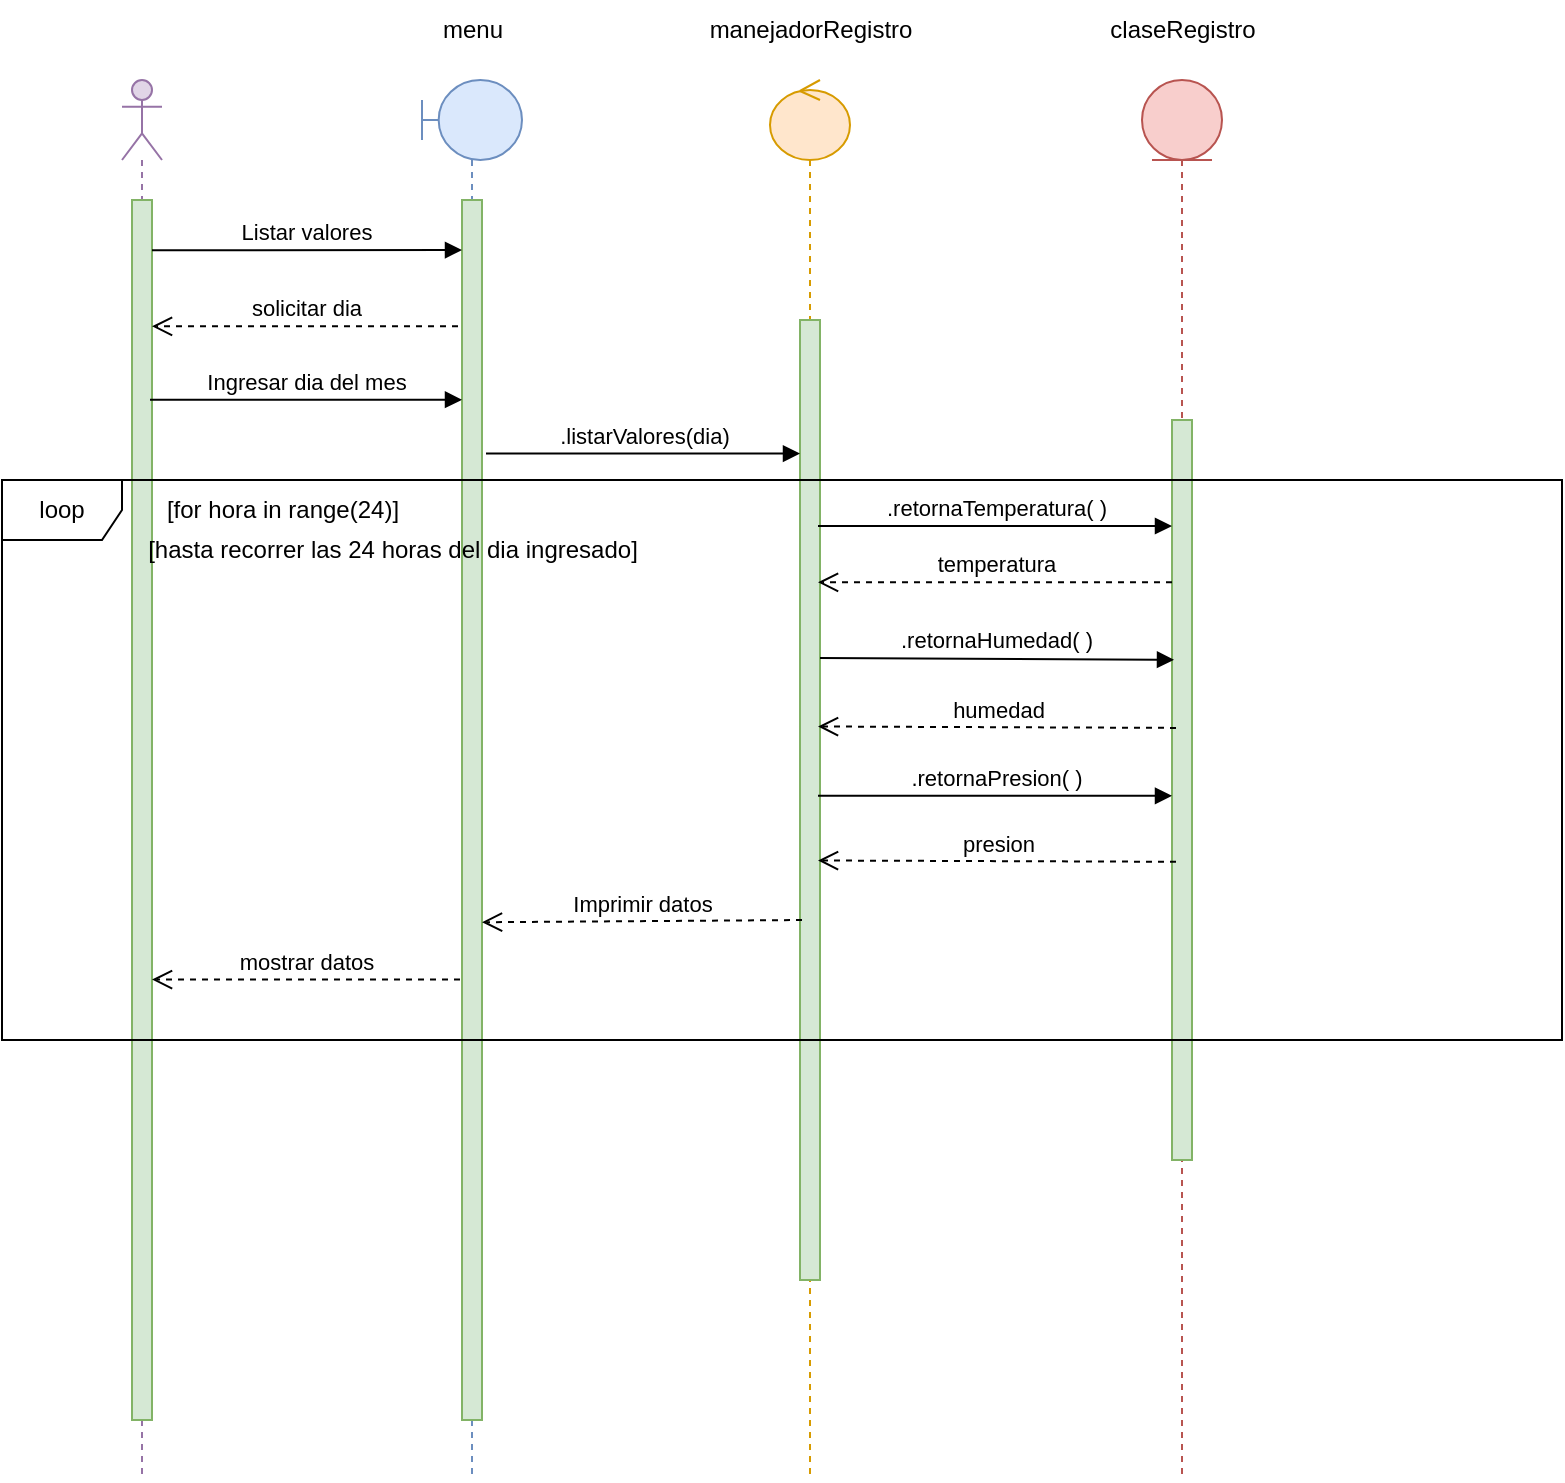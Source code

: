 <mxfile version="20.8.16" type="device"><diagram name="Página-1" id="hiZZIYI8mh142RxsT7TR"><mxGraphModel dx="1114" dy="656" grid="1" gridSize="10" guides="1" tooltips="1" connect="1" arrows="1" fold="1" page="1" pageScale="1" pageWidth="827" pageHeight="1169" math="0" shadow="0"><root><mxCell id="0"/><mxCell id="1" parent="0"/><mxCell id="cb84ljpCvu3Gq53ZetNO-1" value="" style="shape=umlLifeline;participant=umlActor;perimeter=lifelinePerimeter;whiteSpace=wrap;html=1;container=1;collapsible=0;recursiveResize=0;verticalAlign=top;spacingTop=36;outlineConnect=0;fillColor=#e1d5e7;strokeColor=#9673a6;" vertex="1" parent="1"><mxGeometry x="70" y="230" width="20" height="700" as="geometry"/></mxCell><mxCell id="cb84ljpCvu3Gq53ZetNO-5" value="" style="html=1;points=[];perimeter=orthogonalPerimeter;fillColor=#d5e8d4;strokeColor=#82b366;" vertex="1" parent="cb84ljpCvu3Gq53ZetNO-1"><mxGeometry x="5" y="60" width="10" height="610" as="geometry"/></mxCell><mxCell id="cb84ljpCvu3Gq53ZetNO-2" value="" style="shape=umlLifeline;participant=umlBoundary;perimeter=lifelinePerimeter;whiteSpace=wrap;html=1;container=1;collapsible=0;recursiveResize=0;verticalAlign=top;spacingTop=36;outlineConnect=0;fillColor=#dae8fc;strokeColor=#6c8ebf;" vertex="1" parent="1"><mxGeometry x="220" y="230" width="50" height="700" as="geometry"/></mxCell><mxCell id="cb84ljpCvu3Gq53ZetNO-6" value="" style="html=1;points=[];perimeter=orthogonalPerimeter;fillColor=#d5e8d4;strokeColor=#82b366;" vertex="1" parent="cb84ljpCvu3Gq53ZetNO-2"><mxGeometry x="20" y="60" width="10" height="610" as="geometry"/></mxCell><mxCell id="cb84ljpCvu3Gq53ZetNO-3" value="" style="shape=umlLifeline;participant=umlControl;perimeter=lifelinePerimeter;whiteSpace=wrap;html=1;container=1;collapsible=0;recursiveResize=0;verticalAlign=top;spacingTop=36;outlineConnect=0;fillColor=#ffe6cc;strokeColor=#d79b00;" vertex="1" parent="1"><mxGeometry x="394" y="230" width="40" height="700" as="geometry"/></mxCell><mxCell id="cb84ljpCvu3Gq53ZetNO-15" value="" style="html=1;points=[];perimeter=orthogonalPerimeter;fillColor=#d5e8d4;strokeColor=#82b366;" vertex="1" parent="cb84ljpCvu3Gq53ZetNO-3"><mxGeometry x="15" y="120" width="10" height="480" as="geometry"/></mxCell><mxCell id="cb84ljpCvu3Gq53ZetNO-4" value="" style="shape=umlLifeline;participant=umlEntity;perimeter=lifelinePerimeter;whiteSpace=wrap;html=1;container=1;collapsible=0;recursiveResize=0;verticalAlign=top;spacingTop=36;outlineConnect=0;fillColor=#f8cecc;strokeColor=#b85450;" vertex="1" parent="1"><mxGeometry x="580" y="230" width="40" height="700" as="geometry"/></mxCell><mxCell id="cb84ljpCvu3Gq53ZetNO-17" value="" style="html=1;points=[];perimeter=orthogonalPerimeter;fillColor=#d5e8d4;strokeColor=#82b366;" vertex="1" parent="cb84ljpCvu3Gq53ZetNO-4"><mxGeometry x="15" y="170" width="10" height="370" as="geometry"/></mxCell><mxCell id="cb84ljpCvu3Gq53ZetNO-7" value="menu" style="text;html=1;align=center;verticalAlign=middle;resizable=0;points=[];autosize=1;strokeColor=none;fillColor=none;" vertex="1" parent="1"><mxGeometry x="220" y="190" width="50" height="30" as="geometry"/></mxCell><mxCell id="cb84ljpCvu3Gq53ZetNO-8" value="manejadorRegistro" style="text;html=1;align=center;verticalAlign=middle;resizable=0;points=[];autosize=1;strokeColor=none;fillColor=none;" vertex="1" parent="1"><mxGeometry x="354" y="190" width="120" height="30" as="geometry"/></mxCell><mxCell id="cb84ljpCvu3Gq53ZetNO-9" value="claseRegistro" style="text;html=1;align=center;verticalAlign=middle;resizable=0;points=[];autosize=1;strokeColor=none;fillColor=none;" vertex="1" parent="1"><mxGeometry x="550" y="190" width="100" height="30" as="geometry"/></mxCell><mxCell id="cb84ljpCvu3Gq53ZetNO-10" value="Listar valores" style="html=1;verticalAlign=bottom;endArrow=block;rounded=0;exitX=1;exitY=0.051;exitDx=0;exitDy=0;exitPerimeter=0;" edge="1" parent="1"><mxGeometry width="80" relative="1" as="geometry"><mxPoint x="85" y="315.11" as="sourcePoint"/><mxPoint x="240" y="315" as="targetPoint"/></mxGeometry></mxCell><mxCell id="cb84ljpCvu3Gq53ZetNO-11" value="solicitar dia" style="html=1;verticalAlign=bottom;endArrow=open;dashed=1;endSize=8;rounded=0;exitX=-0.2;exitY=0.115;exitDx=0;exitDy=0;exitPerimeter=0;" edge="1" parent="1"><mxGeometry relative="1" as="geometry"><mxPoint x="238" y="353.15" as="sourcePoint"/><mxPoint x="85" y="353.15" as="targetPoint"/></mxGeometry></mxCell><mxCell id="cb84ljpCvu3Gq53ZetNO-14" value="Ingresar dia del mes" style="html=1;verticalAlign=bottom;endArrow=block;rounded=0;exitX=0.9;exitY=0.167;exitDx=0;exitDy=0;exitPerimeter=0;" edge="1" parent="1"><mxGeometry width="80" relative="1" as="geometry"><mxPoint x="84" y="389.87" as="sourcePoint"/><mxPoint x="240" y="389.87" as="targetPoint"/></mxGeometry></mxCell><mxCell id="cb84ljpCvu3Gq53ZetNO-16" value=".listarValores(dia)" style="html=1;verticalAlign=bottom;endArrow=block;rounded=0;exitX=1.2;exitY=0.216;exitDx=0;exitDy=0;exitPerimeter=0;" edge="1" parent="1"><mxGeometry width="80" relative="1" as="geometry"><mxPoint x="252" y="416.76" as="sourcePoint"/><mxPoint x="409" y="416.76" as="targetPoint"/></mxGeometry></mxCell><mxCell id="cb84ljpCvu3Gq53ZetNO-18" value="loop" style="shape=umlFrame;whiteSpace=wrap;html=1;" vertex="1" parent="1"><mxGeometry x="10" y="430" width="780" height="280" as="geometry"/></mxCell><mxCell id="cb84ljpCvu3Gq53ZetNO-19" value="temperatura" style="html=1;verticalAlign=bottom;endArrow=open;dashed=1;endSize=8;rounded=0;entryX=0.9;entryY=0.292;entryDx=0;entryDy=0;entryPerimeter=0;" edge="1" parent="1"><mxGeometry relative="1" as="geometry"><mxPoint x="595" y="481.16" as="sourcePoint"/><mxPoint x="418" y="481.16" as="targetPoint"/></mxGeometry></mxCell><mxCell id="cb84ljpCvu3Gq53ZetNO-20" value=".retornaTemperatura( )" style="html=1;verticalAlign=bottom;endArrow=block;rounded=0;exitX=0.9;exitY=0.25;exitDx=0;exitDy=0;exitPerimeter=0;" edge="1" parent="1"><mxGeometry x="0.006" width="80" relative="1" as="geometry"><mxPoint x="418" y="453" as="sourcePoint"/><mxPoint x="595" y="453" as="targetPoint"/><mxPoint as="offset"/></mxGeometry></mxCell><mxCell id="cb84ljpCvu3Gq53ZetNO-21" value=".retornaHumedad( )" style="html=1;verticalAlign=bottom;endArrow=block;rounded=0;exitX=1;exitY=0.373;exitDx=0;exitDy=0;exitPerimeter=0;entryX=0.1;entryY=0.351;entryDx=0;entryDy=0;entryPerimeter=0;" edge="1" parent="1"><mxGeometry width="80" relative="1" as="geometry"><mxPoint x="419" y="519.04" as="sourcePoint"/><mxPoint x="596" y="519.87" as="targetPoint"/></mxGeometry></mxCell><mxCell id="cb84ljpCvu3Gq53ZetNO-22" value="humedad" style="html=1;verticalAlign=bottom;endArrow=open;dashed=1;endSize=8;rounded=0;entryX=0.9;entryY=0.438;entryDx=0;entryDy=0;entryPerimeter=0;exitX=0.2;exitY=0.435;exitDx=0;exitDy=0;exitPerimeter=0;" edge="1" parent="1"><mxGeometry relative="1" as="geometry"><mxPoint x="597" y="553.95" as="sourcePoint"/><mxPoint x="418" y="553.24" as="targetPoint"/></mxGeometry></mxCell><mxCell id="cb84ljpCvu3Gq53ZetNO-23" value=".retornaPresion( )" style="html=1;verticalAlign=bottom;endArrow=block;rounded=0;exitX=0.9;exitY=0.481;exitDx=0;exitDy=0;exitPerimeter=0;" edge="1" parent="1"><mxGeometry width="80" relative="1" as="geometry"><mxPoint x="418" y="587.88" as="sourcePoint"/><mxPoint x="595" y="587.88" as="targetPoint"/></mxGeometry></mxCell><mxCell id="cb84ljpCvu3Gq53ZetNO-24" value="presion" style="html=1;verticalAlign=bottom;endArrow=open;dashed=1;endSize=8;rounded=0;entryX=0.9;entryY=0.563;entryDx=0;entryDy=0;entryPerimeter=0;exitX=0.2;exitY=0.597;exitDx=0;exitDy=0;exitPerimeter=0;" edge="1" parent="1" source="cb84ljpCvu3Gq53ZetNO-17" target="cb84ljpCvu3Gq53ZetNO-15"><mxGeometry relative="1" as="geometry"><mxPoint x="520" y="620" as="sourcePoint"/><mxPoint x="440" y="620" as="targetPoint"/></mxGeometry></mxCell><mxCell id="cb84ljpCvu3Gq53ZetNO-25" value="Imprimir datos" style="html=1;verticalAlign=bottom;endArrow=open;dashed=1;endSize=8;rounded=0;entryX=1;entryY=0.592;entryDx=0;entryDy=0;entryPerimeter=0;" edge="1" parent="1" target="cb84ljpCvu3Gq53ZetNO-6"><mxGeometry relative="1" as="geometry"><mxPoint x="410" y="650" as="sourcePoint"/><mxPoint x="330" y="650" as="targetPoint"/></mxGeometry></mxCell><mxCell id="cb84ljpCvu3Gq53ZetNO-26" value="mostrar datos" style="html=1;verticalAlign=bottom;endArrow=open;dashed=1;endSize=8;rounded=0;exitX=-0.1;exitY=0.639;exitDx=0;exitDy=0;exitPerimeter=0;" edge="1" parent="1" source="cb84ljpCvu3Gq53ZetNO-6" target="cb84ljpCvu3Gq53ZetNO-5"><mxGeometry relative="1" as="geometry"><mxPoint x="220" y="680" as="sourcePoint"/><mxPoint x="140" y="680" as="targetPoint"/></mxGeometry></mxCell><mxCell id="cb84ljpCvu3Gq53ZetNO-29" value="[hasta recorrer las 24 horas del dia ingresado]" style="text;html=1;align=center;verticalAlign=middle;resizable=0;points=[];autosize=1;strokeColor=none;fillColor=none;" vertex="1" parent="1"><mxGeometry x="70" y="450" width="270" height="30" as="geometry"/></mxCell><mxCell id="cb84ljpCvu3Gq53ZetNO-30" value="[for hora in range(24)]" style="text;html=1;align=center;verticalAlign=middle;resizable=0;points=[];autosize=1;strokeColor=none;fillColor=none;" vertex="1" parent="1"><mxGeometry x="80" y="430" width="140" height="30" as="geometry"/></mxCell></root></mxGraphModel></diagram></mxfile>